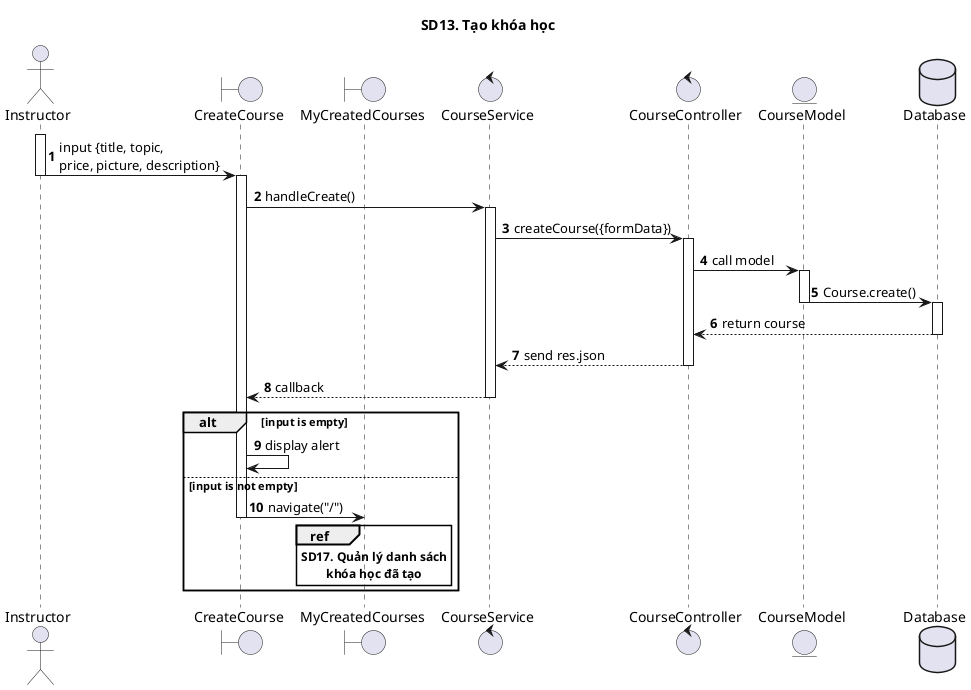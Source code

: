 @startuml SQ

autonumber

title SD13. Tạo khóa học

actor "Instructor" as Actor
boundary "CreateCourse"
boundary "MyCreatedCourses"
control "CourseService"
control "CourseController"
entity "CourseModel"
database "Database" as Database

activate Actor
Actor -> CreateCourse: input {title, topic,\nprice, picture, description}
deactivate Actor
activate CreateCourse
CreateCourse -> CourseService: handleCreate()
activate CourseService
CourseService -> CourseController: createCourse({formData})
activate CourseController
CourseController -> CourseModel: call model
activate CourseModel
CourseModel -> Database: Course.create()
deactivate CourseModel
activate Database
Database --> CourseController: return course
deactivate Database
CourseController --> CourseService: send res.json
deactivate CourseController
CourseService --> CreateCourse: callback
deactivate CourseService

alt input is empty
CreateCourse -> CreateCourse: display alert
else input is not empty
CreateCourse -> MyCreatedCourses: navigate("/")
deactivate CreateCourse
ref over MyCreatedCourses
**SD17. Quản lý danh sách**
**khóa học đã tạo**
end ref
end



@enduml